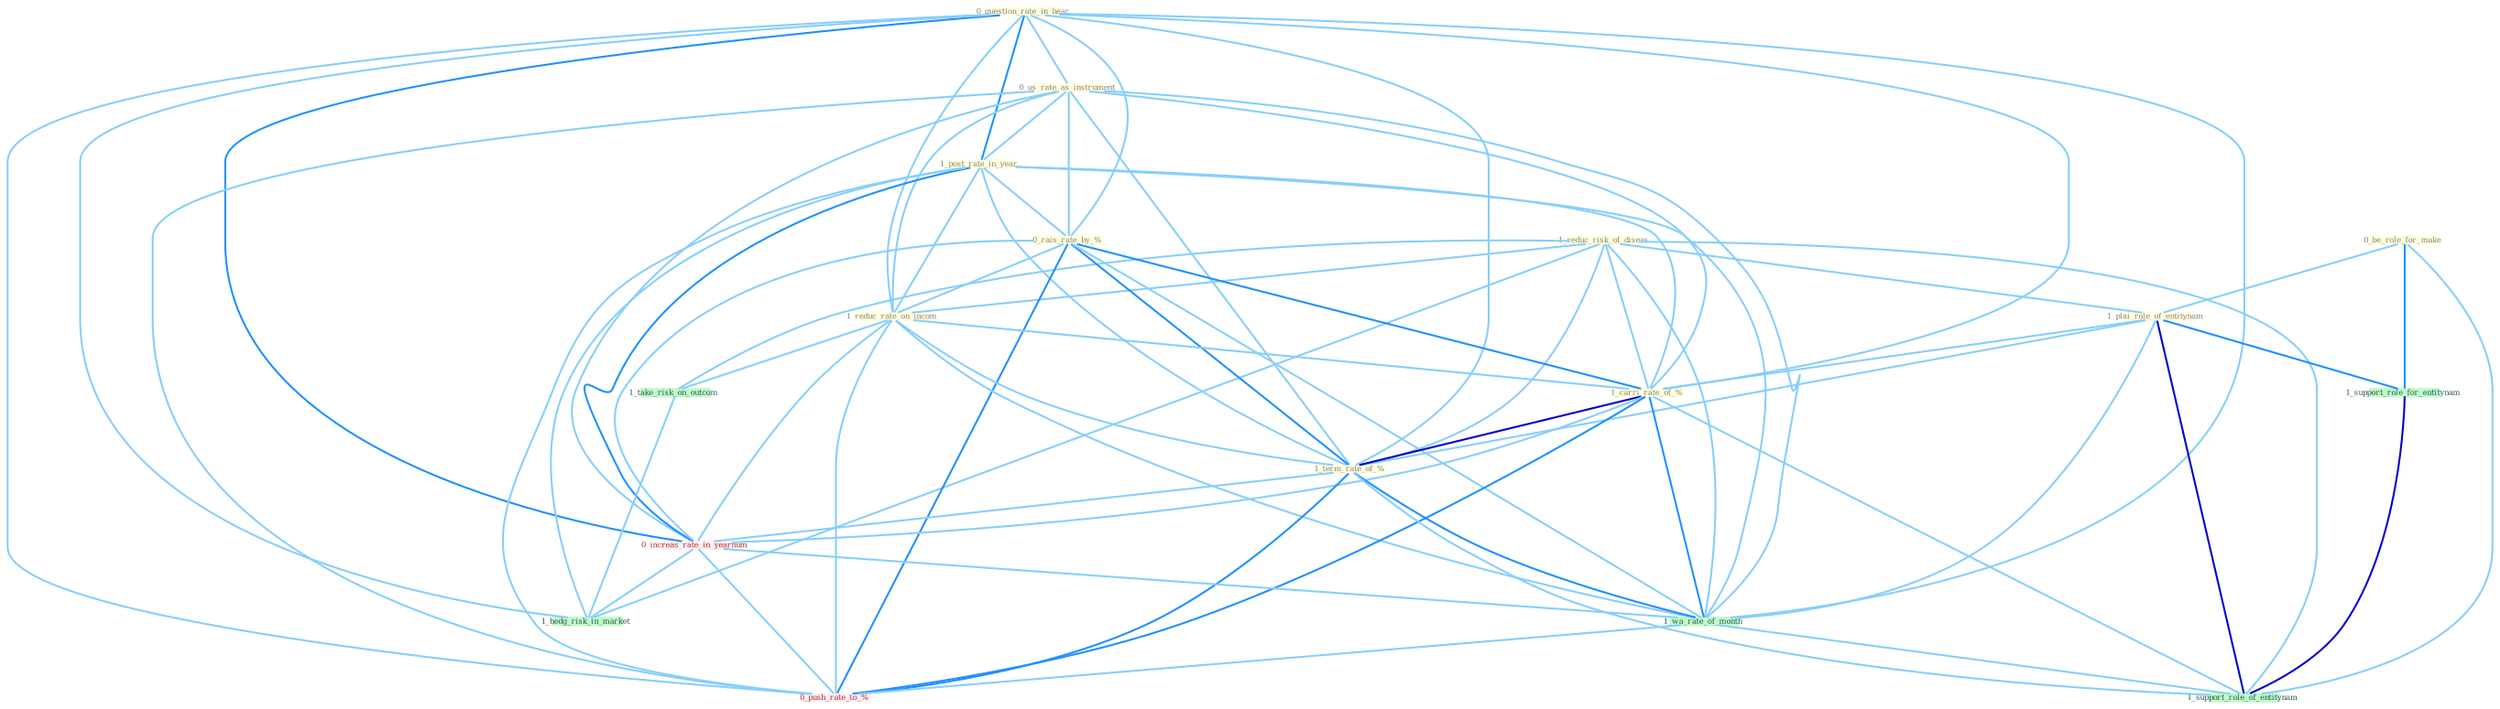 Graph G{ 
    node
    [shape=polygon,style=filled,width=.5,height=.06,color="#BDFCC9",fixedsize=true,fontsize=4,
    fontcolor="#2f4f4f"];
    {node
    [color="#ffffe0", fontcolor="#8b7d6b"] "1_reduc_risk_of_diseas " "0_be_role_for_make " "0_question_rate_in_hear " "0_us_rate_as_instrument " "1_post_rate_in_year " "0_rais_rate_by_% " "1_plai_role_of_entitynam " "1_reduc_rate_on_incom " "1_carri_rate_of_% " "1_term_rate_of_% "}
{node [color="#fff0f5", fontcolor="#b22222"] "0_increas_rate_in_yearnum " "0_push_rate_to_% "}
edge [color="#B0E2FF"];

	"1_reduc_risk_of_diseas " -- "1_plai_role_of_entitynam " [w="1", color="#87cefa" ];
	"1_reduc_risk_of_diseas " -- "1_reduc_rate_on_incom " [w="1", color="#87cefa" ];
	"1_reduc_risk_of_diseas " -- "1_carri_rate_of_% " [w="1", color="#87cefa" ];
	"1_reduc_risk_of_diseas " -- "1_term_rate_of_% " [w="1", color="#87cefa" ];
	"1_reduc_risk_of_diseas " -- "1_wa_rate_of_month " [w="1", color="#87cefa" ];
	"1_reduc_risk_of_diseas " -- "1_take_risk_on_outcom " [w="1", color="#87cefa" ];
	"1_reduc_risk_of_diseas " -- "1_support_role_of_entitynam " [w="1", color="#87cefa" ];
	"1_reduc_risk_of_diseas " -- "1_hedg_risk_in_market " [w="1", color="#87cefa" ];
	"0_be_role_for_make " -- "1_plai_role_of_entitynam " [w="1", color="#87cefa" ];
	"0_be_role_for_make " -- "1_support_role_for_entitynam " [w="2", color="#1e90ff" , len=0.8];
	"0_be_role_for_make " -- "1_support_role_of_entitynam " [w="1", color="#87cefa" ];
	"0_question_rate_in_hear " -- "0_us_rate_as_instrument " [w="1", color="#87cefa" ];
	"0_question_rate_in_hear " -- "1_post_rate_in_year " [w="2", color="#1e90ff" , len=0.8];
	"0_question_rate_in_hear " -- "0_rais_rate_by_% " [w="1", color="#87cefa" ];
	"0_question_rate_in_hear " -- "1_reduc_rate_on_incom " [w="1", color="#87cefa" ];
	"0_question_rate_in_hear " -- "1_carri_rate_of_% " [w="1", color="#87cefa" ];
	"0_question_rate_in_hear " -- "1_term_rate_of_% " [w="1", color="#87cefa" ];
	"0_question_rate_in_hear " -- "0_increas_rate_in_yearnum " [w="2", color="#1e90ff" , len=0.8];
	"0_question_rate_in_hear " -- "1_wa_rate_of_month " [w="1", color="#87cefa" ];
	"0_question_rate_in_hear " -- "0_push_rate_to_% " [w="1", color="#87cefa" ];
	"0_question_rate_in_hear " -- "1_hedg_risk_in_market " [w="1", color="#87cefa" ];
	"0_us_rate_as_instrument " -- "1_post_rate_in_year " [w="1", color="#87cefa" ];
	"0_us_rate_as_instrument " -- "0_rais_rate_by_% " [w="1", color="#87cefa" ];
	"0_us_rate_as_instrument " -- "1_reduc_rate_on_incom " [w="1", color="#87cefa" ];
	"0_us_rate_as_instrument " -- "1_carri_rate_of_% " [w="1", color="#87cefa" ];
	"0_us_rate_as_instrument " -- "1_term_rate_of_% " [w="1", color="#87cefa" ];
	"0_us_rate_as_instrument " -- "0_increas_rate_in_yearnum " [w="1", color="#87cefa" ];
	"0_us_rate_as_instrument " -- "1_wa_rate_of_month " [w="1", color="#87cefa" ];
	"0_us_rate_as_instrument " -- "0_push_rate_to_% " [w="1", color="#87cefa" ];
	"1_post_rate_in_year " -- "0_rais_rate_by_% " [w="1", color="#87cefa" ];
	"1_post_rate_in_year " -- "1_reduc_rate_on_incom " [w="1", color="#87cefa" ];
	"1_post_rate_in_year " -- "1_carri_rate_of_% " [w="1", color="#87cefa" ];
	"1_post_rate_in_year " -- "1_term_rate_of_% " [w="1", color="#87cefa" ];
	"1_post_rate_in_year " -- "0_increas_rate_in_yearnum " [w="2", color="#1e90ff" , len=0.8];
	"1_post_rate_in_year " -- "1_wa_rate_of_month " [w="1", color="#87cefa" ];
	"1_post_rate_in_year " -- "0_push_rate_to_% " [w="1", color="#87cefa" ];
	"1_post_rate_in_year " -- "1_hedg_risk_in_market " [w="1", color="#87cefa" ];
	"0_rais_rate_by_% " -- "1_reduc_rate_on_incom " [w="1", color="#87cefa" ];
	"0_rais_rate_by_% " -- "1_carri_rate_of_% " [w="2", color="#1e90ff" , len=0.8];
	"0_rais_rate_by_% " -- "1_term_rate_of_% " [w="2", color="#1e90ff" , len=0.8];
	"0_rais_rate_by_% " -- "0_increas_rate_in_yearnum " [w="1", color="#87cefa" ];
	"0_rais_rate_by_% " -- "1_wa_rate_of_month " [w="1", color="#87cefa" ];
	"0_rais_rate_by_% " -- "0_push_rate_to_% " [w="2", color="#1e90ff" , len=0.8];
	"1_plai_role_of_entitynam " -- "1_carri_rate_of_% " [w="1", color="#87cefa" ];
	"1_plai_role_of_entitynam " -- "1_term_rate_of_% " [w="1", color="#87cefa" ];
	"1_plai_role_of_entitynam " -- "1_wa_rate_of_month " [w="1", color="#87cefa" ];
	"1_plai_role_of_entitynam " -- "1_support_role_for_entitynam " [w="2", color="#1e90ff" , len=0.8];
	"1_plai_role_of_entitynam " -- "1_support_role_of_entitynam " [w="3", color="#0000cd" , len=0.6];
	"1_reduc_rate_on_incom " -- "1_carri_rate_of_% " [w="1", color="#87cefa" ];
	"1_reduc_rate_on_incom " -- "1_term_rate_of_% " [w="1", color="#87cefa" ];
	"1_reduc_rate_on_incom " -- "0_increas_rate_in_yearnum " [w="1", color="#87cefa" ];
	"1_reduc_rate_on_incom " -- "1_wa_rate_of_month " [w="1", color="#87cefa" ];
	"1_reduc_rate_on_incom " -- "1_take_risk_on_outcom " [w="1", color="#87cefa" ];
	"1_reduc_rate_on_incom " -- "0_push_rate_to_% " [w="1", color="#87cefa" ];
	"1_carri_rate_of_% " -- "1_term_rate_of_% " [w="3", color="#0000cd" , len=0.6];
	"1_carri_rate_of_% " -- "0_increas_rate_in_yearnum " [w="1", color="#87cefa" ];
	"1_carri_rate_of_% " -- "1_wa_rate_of_month " [w="2", color="#1e90ff" , len=0.8];
	"1_carri_rate_of_% " -- "0_push_rate_to_% " [w="2", color="#1e90ff" , len=0.8];
	"1_carri_rate_of_% " -- "1_support_role_of_entitynam " [w="1", color="#87cefa" ];
	"1_term_rate_of_% " -- "0_increas_rate_in_yearnum " [w="1", color="#87cefa" ];
	"1_term_rate_of_% " -- "1_wa_rate_of_month " [w="2", color="#1e90ff" , len=0.8];
	"1_term_rate_of_% " -- "0_push_rate_to_% " [w="2", color="#1e90ff" , len=0.8];
	"1_term_rate_of_% " -- "1_support_role_of_entitynam " [w="1", color="#87cefa" ];
	"0_increas_rate_in_yearnum " -- "1_wa_rate_of_month " [w="1", color="#87cefa" ];
	"0_increas_rate_in_yearnum " -- "0_push_rate_to_% " [w="1", color="#87cefa" ];
	"0_increas_rate_in_yearnum " -- "1_hedg_risk_in_market " [w="1", color="#87cefa" ];
	"1_wa_rate_of_month " -- "0_push_rate_to_% " [w="1", color="#87cefa" ];
	"1_wa_rate_of_month " -- "1_support_role_of_entitynam " [w="1", color="#87cefa" ];
	"1_support_role_for_entitynam " -- "1_support_role_of_entitynam " [w="3", color="#0000cd" , len=0.6];
	"1_take_risk_on_outcom " -- "1_hedg_risk_in_market " [w="1", color="#87cefa" ];
}